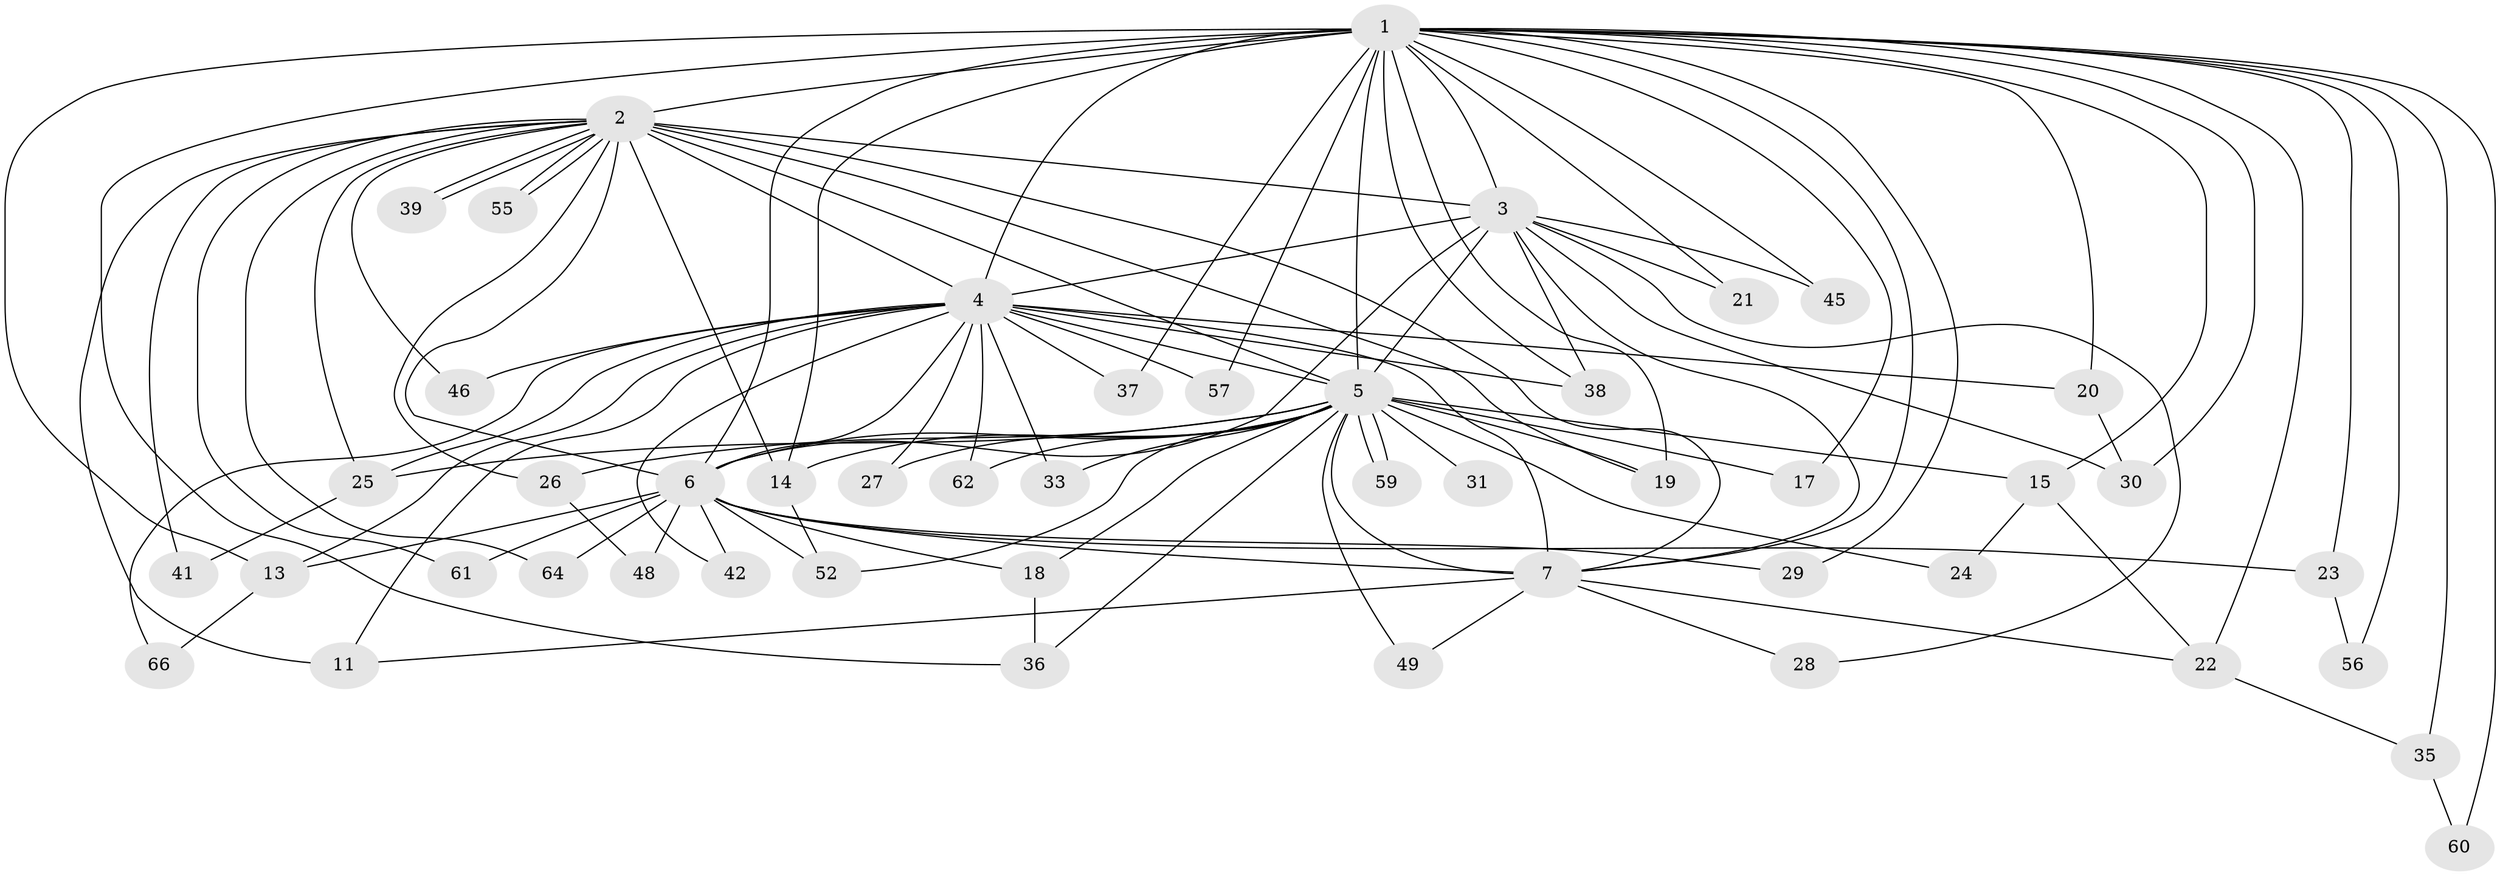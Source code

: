 // original degree distribution, {17: 0.015151515151515152, 25: 0.015151515151515152, 15: 0.015151515151515152, 20: 0.030303030303030304, 26: 0.015151515151515152, 16: 0.015151515151515152, 14: 0.015151515151515152, 12: 0.015151515151515152, 11: 0.015151515151515152, 3: 0.18181818181818182, 5: 0.030303030303030304, 4: 0.06060606060606061, 2: 0.5757575757575758}
// Generated by graph-tools (version 1.1) at 2025/11/02/27/25 16:11:07]
// undirected, 48 vertices, 112 edges
graph export_dot {
graph [start="1"]
  node [color=gray90,style=filled];
  1 [super="+8"];
  2 [super="+40"];
  3 [super="+65"];
  4 [super="+9"];
  5 [super="+12"];
  6 [super="+10"];
  7 [super="+63"];
  11 [super="+16"];
  13 [super="+43"];
  14 [super="+47"];
  15;
  17 [super="+32"];
  18;
  19 [super="+50"];
  20;
  21;
  22 [super="+54"];
  23;
  24;
  25 [super="+34"];
  26;
  27;
  28;
  29;
  30 [super="+44"];
  31;
  33;
  35;
  36 [super="+51"];
  37;
  38 [super="+53"];
  39;
  41;
  42;
  45;
  46;
  48;
  49;
  52 [super="+58"];
  55;
  56;
  57;
  59;
  60;
  61;
  62;
  64;
  66;
  1 -- 2 [weight=2];
  1 -- 3 [weight=2];
  1 -- 4 [weight=4];
  1 -- 5 [weight=2];
  1 -- 6 [weight=4];
  1 -- 7 [weight=2];
  1 -- 13;
  1 -- 15;
  1 -- 19;
  1 -- 21;
  1 -- 29;
  1 -- 30;
  1 -- 37;
  1 -- 38;
  1 -- 14;
  1 -- 17;
  1 -- 20;
  1 -- 22;
  1 -- 23;
  1 -- 35;
  1 -- 36;
  1 -- 45;
  1 -- 56;
  1 -- 57;
  1 -- 60;
  2 -- 3 [weight=2];
  2 -- 4 [weight=2];
  2 -- 5 [weight=2];
  2 -- 6 [weight=2];
  2 -- 7;
  2 -- 11;
  2 -- 14;
  2 -- 19;
  2 -- 25 [weight=2];
  2 -- 26;
  2 -- 39;
  2 -- 39;
  2 -- 41;
  2 -- 46;
  2 -- 55;
  2 -- 55;
  2 -- 61;
  2 -- 64;
  3 -- 4 [weight=2];
  3 -- 5;
  3 -- 6 [weight=2];
  3 -- 7;
  3 -- 21;
  3 -- 28;
  3 -- 38;
  3 -- 45;
  3 -- 30;
  4 -- 5 [weight=2];
  4 -- 6 [weight=4];
  4 -- 7 [weight=3];
  4 -- 13;
  4 -- 20;
  4 -- 37;
  4 -- 42;
  4 -- 46;
  4 -- 57;
  4 -- 62;
  4 -- 66;
  4 -- 33;
  4 -- 27;
  4 -- 38;
  4 -- 25;
  4 -- 11;
  5 -- 6 [weight=2];
  5 -- 7;
  5 -- 15;
  5 -- 17 [weight=2];
  5 -- 18;
  5 -- 24;
  5 -- 25;
  5 -- 26;
  5 -- 27;
  5 -- 33;
  5 -- 49;
  5 -- 52;
  5 -- 59;
  5 -- 59;
  5 -- 62;
  5 -- 31;
  5 -- 36;
  5 -- 19;
  5 -- 14;
  6 -- 7 [weight=2];
  6 -- 23;
  6 -- 29;
  6 -- 42;
  6 -- 48;
  6 -- 52;
  6 -- 64;
  6 -- 13;
  6 -- 18;
  6 -- 61;
  7 -- 11;
  7 -- 28;
  7 -- 49;
  7 -- 22;
  13 -- 66;
  14 -- 52;
  15 -- 22;
  15 -- 24;
  18 -- 36;
  20 -- 30;
  22 -- 35;
  23 -- 56;
  25 -- 41;
  26 -- 48;
  35 -- 60;
}
